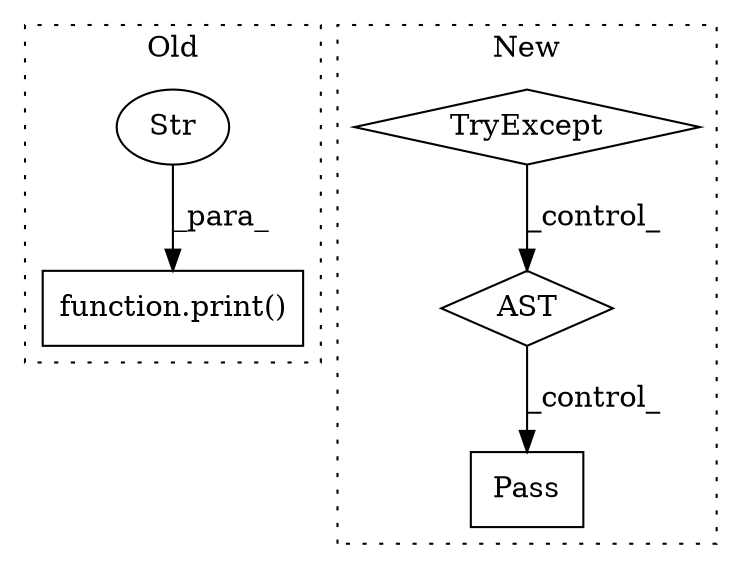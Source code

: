digraph G {
subgraph cluster0 {
1 [label="function.print()" a="75" s="1959,2025" l="6,1" shape="box"];
3 [label="Str" a="66" s="1965" l="60" shape="ellipse"];
label = "Old";
style="dotted";
}
subgraph cluster1 {
2 [label="Pass" a="62" s="1006" l="4" shape="box"];
4 [label="AST" a="2" s="969,0" l="7,0" shape="diamond"];
5 [label="TryExcept" a="71" s="922" l="21" shape="diamond"];
label = "New";
style="dotted";
}
3 -> 1 [label="_para_"];
4 -> 2 [label="_control_"];
5 -> 4 [label="_control_"];
}